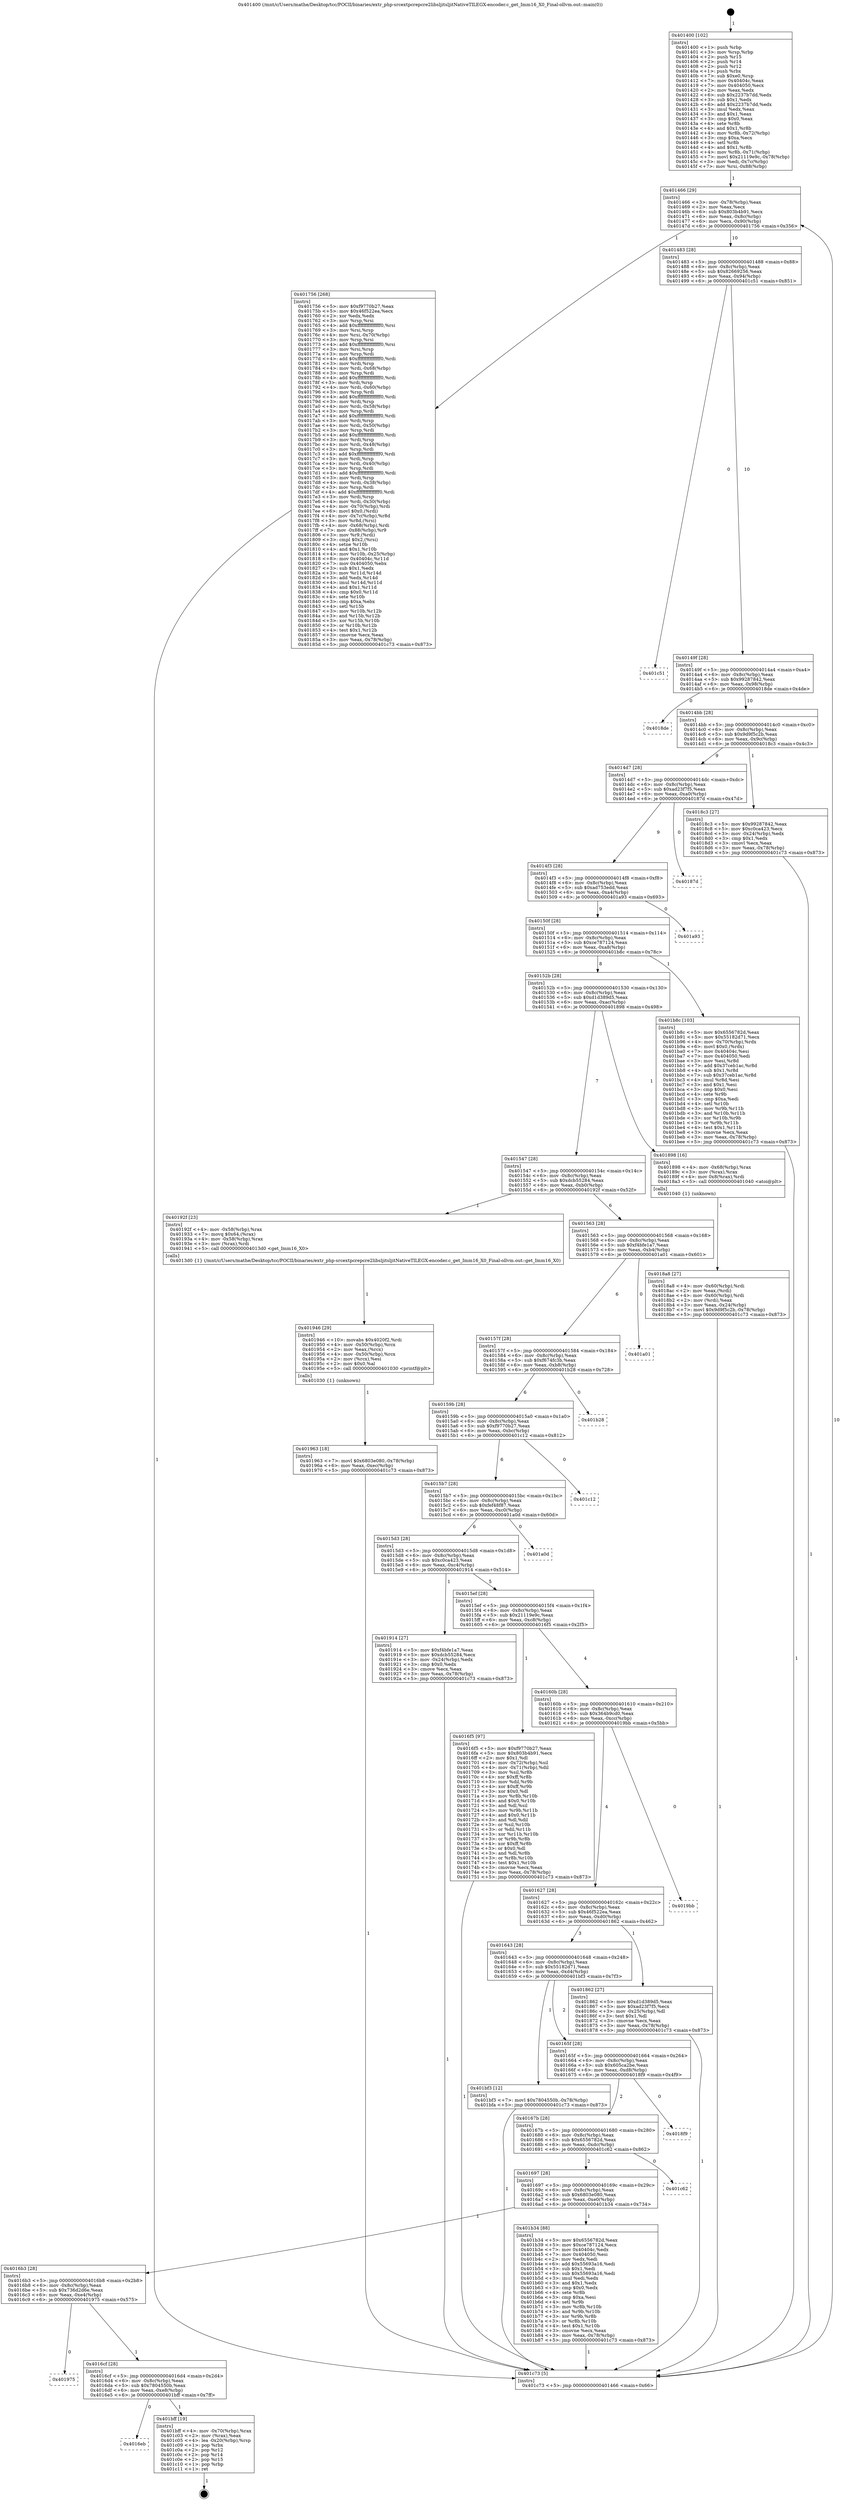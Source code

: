 digraph "0x401400" {
  label = "0x401400 (/mnt/c/Users/mathe/Desktop/tcc/POCII/binaries/extr_php-srcextpcrepcre2libsljitsljitNativeTILEGX-encoder.c_get_Imm16_X0_Final-ollvm.out::main(0))"
  labelloc = "t"
  node[shape=record]

  Entry [label="",width=0.3,height=0.3,shape=circle,fillcolor=black,style=filled]
  "0x401466" [label="{
     0x401466 [29]\l
     | [instrs]\l
     &nbsp;&nbsp;0x401466 \<+3\>: mov -0x78(%rbp),%eax\l
     &nbsp;&nbsp;0x401469 \<+2\>: mov %eax,%ecx\l
     &nbsp;&nbsp;0x40146b \<+6\>: sub $0x803b4b91,%ecx\l
     &nbsp;&nbsp;0x401471 \<+6\>: mov %eax,-0x8c(%rbp)\l
     &nbsp;&nbsp;0x401477 \<+6\>: mov %ecx,-0x90(%rbp)\l
     &nbsp;&nbsp;0x40147d \<+6\>: je 0000000000401756 \<main+0x356\>\l
  }"]
  "0x401756" [label="{
     0x401756 [268]\l
     | [instrs]\l
     &nbsp;&nbsp;0x401756 \<+5\>: mov $0xf9770b27,%eax\l
     &nbsp;&nbsp;0x40175b \<+5\>: mov $0x46f522ea,%ecx\l
     &nbsp;&nbsp;0x401760 \<+2\>: xor %edx,%edx\l
     &nbsp;&nbsp;0x401762 \<+3\>: mov %rsp,%rsi\l
     &nbsp;&nbsp;0x401765 \<+4\>: add $0xfffffffffffffff0,%rsi\l
     &nbsp;&nbsp;0x401769 \<+3\>: mov %rsi,%rsp\l
     &nbsp;&nbsp;0x40176c \<+4\>: mov %rsi,-0x70(%rbp)\l
     &nbsp;&nbsp;0x401770 \<+3\>: mov %rsp,%rsi\l
     &nbsp;&nbsp;0x401773 \<+4\>: add $0xfffffffffffffff0,%rsi\l
     &nbsp;&nbsp;0x401777 \<+3\>: mov %rsi,%rsp\l
     &nbsp;&nbsp;0x40177a \<+3\>: mov %rsp,%rdi\l
     &nbsp;&nbsp;0x40177d \<+4\>: add $0xfffffffffffffff0,%rdi\l
     &nbsp;&nbsp;0x401781 \<+3\>: mov %rdi,%rsp\l
     &nbsp;&nbsp;0x401784 \<+4\>: mov %rdi,-0x68(%rbp)\l
     &nbsp;&nbsp;0x401788 \<+3\>: mov %rsp,%rdi\l
     &nbsp;&nbsp;0x40178b \<+4\>: add $0xfffffffffffffff0,%rdi\l
     &nbsp;&nbsp;0x40178f \<+3\>: mov %rdi,%rsp\l
     &nbsp;&nbsp;0x401792 \<+4\>: mov %rdi,-0x60(%rbp)\l
     &nbsp;&nbsp;0x401796 \<+3\>: mov %rsp,%rdi\l
     &nbsp;&nbsp;0x401799 \<+4\>: add $0xfffffffffffffff0,%rdi\l
     &nbsp;&nbsp;0x40179d \<+3\>: mov %rdi,%rsp\l
     &nbsp;&nbsp;0x4017a0 \<+4\>: mov %rdi,-0x58(%rbp)\l
     &nbsp;&nbsp;0x4017a4 \<+3\>: mov %rsp,%rdi\l
     &nbsp;&nbsp;0x4017a7 \<+4\>: add $0xfffffffffffffff0,%rdi\l
     &nbsp;&nbsp;0x4017ab \<+3\>: mov %rdi,%rsp\l
     &nbsp;&nbsp;0x4017ae \<+4\>: mov %rdi,-0x50(%rbp)\l
     &nbsp;&nbsp;0x4017b2 \<+3\>: mov %rsp,%rdi\l
     &nbsp;&nbsp;0x4017b5 \<+4\>: add $0xfffffffffffffff0,%rdi\l
     &nbsp;&nbsp;0x4017b9 \<+3\>: mov %rdi,%rsp\l
     &nbsp;&nbsp;0x4017bc \<+4\>: mov %rdi,-0x48(%rbp)\l
     &nbsp;&nbsp;0x4017c0 \<+3\>: mov %rsp,%rdi\l
     &nbsp;&nbsp;0x4017c3 \<+4\>: add $0xfffffffffffffff0,%rdi\l
     &nbsp;&nbsp;0x4017c7 \<+3\>: mov %rdi,%rsp\l
     &nbsp;&nbsp;0x4017ca \<+4\>: mov %rdi,-0x40(%rbp)\l
     &nbsp;&nbsp;0x4017ce \<+3\>: mov %rsp,%rdi\l
     &nbsp;&nbsp;0x4017d1 \<+4\>: add $0xfffffffffffffff0,%rdi\l
     &nbsp;&nbsp;0x4017d5 \<+3\>: mov %rdi,%rsp\l
     &nbsp;&nbsp;0x4017d8 \<+4\>: mov %rdi,-0x38(%rbp)\l
     &nbsp;&nbsp;0x4017dc \<+3\>: mov %rsp,%rdi\l
     &nbsp;&nbsp;0x4017df \<+4\>: add $0xfffffffffffffff0,%rdi\l
     &nbsp;&nbsp;0x4017e3 \<+3\>: mov %rdi,%rsp\l
     &nbsp;&nbsp;0x4017e6 \<+4\>: mov %rdi,-0x30(%rbp)\l
     &nbsp;&nbsp;0x4017ea \<+4\>: mov -0x70(%rbp),%rdi\l
     &nbsp;&nbsp;0x4017ee \<+6\>: movl $0x0,(%rdi)\l
     &nbsp;&nbsp;0x4017f4 \<+4\>: mov -0x7c(%rbp),%r8d\l
     &nbsp;&nbsp;0x4017f8 \<+3\>: mov %r8d,(%rsi)\l
     &nbsp;&nbsp;0x4017fb \<+4\>: mov -0x68(%rbp),%rdi\l
     &nbsp;&nbsp;0x4017ff \<+7\>: mov -0x88(%rbp),%r9\l
     &nbsp;&nbsp;0x401806 \<+3\>: mov %r9,(%rdi)\l
     &nbsp;&nbsp;0x401809 \<+3\>: cmpl $0x2,(%rsi)\l
     &nbsp;&nbsp;0x40180c \<+4\>: setne %r10b\l
     &nbsp;&nbsp;0x401810 \<+4\>: and $0x1,%r10b\l
     &nbsp;&nbsp;0x401814 \<+4\>: mov %r10b,-0x25(%rbp)\l
     &nbsp;&nbsp;0x401818 \<+8\>: mov 0x40404c,%r11d\l
     &nbsp;&nbsp;0x401820 \<+7\>: mov 0x404050,%ebx\l
     &nbsp;&nbsp;0x401827 \<+3\>: sub $0x1,%edx\l
     &nbsp;&nbsp;0x40182a \<+3\>: mov %r11d,%r14d\l
     &nbsp;&nbsp;0x40182d \<+3\>: add %edx,%r14d\l
     &nbsp;&nbsp;0x401830 \<+4\>: imul %r14d,%r11d\l
     &nbsp;&nbsp;0x401834 \<+4\>: and $0x1,%r11d\l
     &nbsp;&nbsp;0x401838 \<+4\>: cmp $0x0,%r11d\l
     &nbsp;&nbsp;0x40183c \<+4\>: sete %r10b\l
     &nbsp;&nbsp;0x401840 \<+3\>: cmp $0xa,%ebx\l
     &nbsp;&nbsp;0x401843 \<+4\>: setl %r15b\l
     &nbsp;&nbsp;0x401847 \<+3\>: mov %r10b,%r12b\l
     &nbsp;&nbsp;0x40184a \<+3\>: and %r15b,%r12b\l
     &nbsp;&nbsp;0x40184d \<+3\>: xor %r15b,%r10b\l
     &nbsp;&nbsp;0x401850 \<+3\>: or %r10b,%r12b\l
     &nbsp;&nbsp;0x401853 \<+4\>: test $0x1,%r12b\l
     &nbsp;&nbsp;0x401857 \<+3\>: cmovne %ecx,%eax\l
     &nbsp;&nbsp;0x40185a \<+3\>: mov %eax,-0x78(%rbp)\l
     &nbsp;&nbsp;0x40185d \<+5\>: jmp 0000000000401c73 \<main+0x873\>\l
  }"]
  "0x401483" [label="{
     0x401483 [28]\l
     | [instrs]\l
     &nbsp;&nbsp;0x401483 \<+5\>: jmp 0000000000401488 \<main+0x88\>\l
     &nbsp;&nbsp;0x401488 \<+6\>: mov -0x8c(%rbp),%eax\l
     &nbsp;&nbsp;0x40148e \<+5\>: sub $0x82669256,%eax\l
     &nbsp;&nbsp;0x401493 \<+6\>: mov %eax,-0x94(%rbp)\l
     &nbsp;&nbsp;0x401499 \<+6\>: je 0000000000401c51 \<main+0x851\>\l
  }"]
  Exit [label="",width=0.3,height=0.3,shape=circle,fillcolor=black,style=filled,peripheries=2]
  "0x401c51" [label="{
     0x401c51\l
  }", style=dashed]
  "0x40149f" [label="{
     0x40149f [28]\l
     | [instrs]\l
     &nbsp;&nbsp;0x40149f \<+5\>: jmp 00000000004014a4 \<main+0xa4\>\l
     &nbsp;&nbsp;0x4014a4 \<+6\>: mov -0x8c(%rbp),%eax\l
     &nbsp;&nbsp;0x4014aa \<+5\>: sub $0x99287842,%eax\l
     &nbsp;&nbsp;0x4014af \<+6\>: mov %eax,-0x98(%rbp)\l
     &nbsp;&nbsp;0x4014b5 \<+6\>: je 00000000004018de \<main+0x4de\>\l
  }"]
  "0x4016eb" [label="{
     0x4016eb\l
  }", style=dashed]
  "0x4018de" [label="{
     0x4018de\l
  }", style=dashed]
  "0x4014bb" [label="{
     0x4014bb [28]\l
     | [instrs]\l
     &nbsp;&nbsp;0x4014bb \<+5\>: jmp 00000000004014c0 \<main+0xc0\>\l
     &nbsp;&nbsp;0x4014c0 \<+6\>: mov -0x8c(%rbp),%eax\l
     &nbsp;&nbsp;0x4014c6 \<+5\>: sub $0x9d9f5c2b,%eax\l
     &nbsp;&nbsp;0x4014cb \<+6\>: mov %eax,-0x9c(%rbp)\l
     &nbsp;&nbsp;0x4014d1 \<+6\>: je 00000000004018c3 \<main+0x4c3\>\l
  }"]
  "0x401bff" [label="{
     0x401bff [19]\l
     | [instrs]\l
     &nbsp;&nbsp;0x401bff \<+4\>: mov -0x70(%rbp),%rax\l
     &nbsp;&nbsp;0x401c03 \<+2\>: mov (%rax),%eax\l
     &nbsp;&nbsp;0x401c05 \<+4\>: lea -0x20(%rbp),%rsp\l
     &nbsp;&nbsp;0x401c09 \<+1\>: pop %rbx\l
     &nbsp;&nbsp;0x401c0a \<+2\>: pop %r12\l
     &nbsp;&nbsp;0x401c0c \<+2\>: pop %r14\l
     &nbsp;&nbsp;0x401c0e \<+2\>: pop %r15\l
     &nbsp;&nbsp;0x401c10 \<+1\>: pop %rbp\l
     &nbsp;&nbsp;0x401c11 \<+1\>: ret\l
  }"]
  "0x4018c3" [label="{
     0x4018c3 [27]\l
     | [instrs]\l
     &nbsp;&nbsp;0x4018c3 \<+5\>: mov $0x99287842,%eax\l
     &nbsp;&nbsp;0x4018c8 \<+5\>: mov $0xc0ca423,%ecx\l
     &nbsp;&nbsp;0x4018cd \<+3\>: mov -0x24(%rbp),%edx\l
     &nbsp;&nbsp;0x4018d0 \<+3\>: cmp $0x1,%edx\l
     &nbsp;&nbsp;0x4018d3 \<+3\>: cmovl %ecx,%eax\l
     &nbsp;&nbsp;0x4018d6 \<+3\>: mov %eax,-0x78(%rbp)\l
     &nbsp;&nbsp;0x4018d9 \<+5\>: jmp 0000000000401c73 \<main+0x873\>\l
  }"]
  "0x4014d7" [label="{
     0x4014d7 [28]\l
     | [instrs]\l
     &nbsp;&nbsp;0x4014d7 \<+5\>: jmp 00000000004014dc \<main+0xdc\>\l
     &nbsp;&nbsp;0x4014dc \<+6\>: mov -0x8c(%rbp),%eax\l
     &nbsp;&nbsp;0x4014e2 \<+5\>: sub $0xad23f7f5,%eax\l
     &nbsp;&nbsp;0x4014e7 \<+6\>: mov %eax,-0xa0(%rbp)\l
     &nbsp;&nbsp;0x4014ed \<+6\>: je 000000000040187d \<main+0x47d\>\l
  }"]
  "0x4016cf" [label="{
     0x4016cf [28]\l
     | [instrs]\l
     &nbsp;&nbsp;0x4016cf \<+5\>: jmp 00000000004016d4 \<main+0x2d4\>\l
     &nbsp;&nbsp;0x4016d4 \<+6\>: mov -0x8c(%rbp),%eax\l
     &nbsp;&nbsp;0x4016da \<+5\>: sub $0x7804550b,%eax\l
     &nbsp;&nbsp;0x4016df \<+6\>: mov %eax,-0xe8(%rbp)\l
     &nbsp;&nbsp;0x4016e5 \<+6\>: je 0000000000401bff \<main+0x7ff\>\l
  }"]
  "0x40187d" [label="{
     0x40187d\l
  }", style=dashed]
  "0x4014f3" [label="{
     0x4014f3 [28]\l
     | [instrs]\l
     &nbsp;&nbsp;0x4014f3 \<+5\>: jmp 00000000004014f8 \<main+0xf8\>\l
     &nbsp;&nbsp;0x4014f8 \<+6\>: mov -0x8c(%rbp),%eax\l
     &nbsp;&nbsp;0x4014fe \<+5\>: sub $0xad753edd,%eax\l
     &nbsp;&nbsp;0x401503 \<+6\>: mov %eax,-0xa4(%rbp)\l
     &nbsp;&nbsp;0x401509 \<+6\>: je 0000000000401a93 \<main+0x693\>\l
  }"]
  "0x401975" [label="{
     0x401975\l
  }", style=dashed]
  "0x401a93" [label="{
     0x401a93\l
  }", style=dashed]
  "0x40150f" [label="{
     0x40150f [28]\l
     | [instrs]\l
     &nbsp;&nbsp;0x40150f \<+5\>: jmp 0000000000401514 \<main+0x114\>\l
     &nbsp;&nbsp;0x401514 \<+6\>: mov -0x8c(%rbp),%eax\l
     &nbsp;&nbsp;0x40151a \<+5\>: sub $0xce787124,%eax\l
     &nbsp;&nbsp;0x40151f \<+6\>: mov %eax,-0xa8(%rbp)\l
     &nbsp;&nbsp;0x401525 \<+6\>: je 0000000000401b8c \<main+0x78c\>\l
  }"]
  "0x4016b3" [label="{
     0x4016b3 [28]\l
     | [instrs]\l
     &nbsp;&nbsp;0x4016b3 \<+5\>: jmp 00000000004016b8 \<main+0x2b8\>\l
     &nbsp;&nbsp;0x4016b8 \<+6\>: mov -0x8c(%rbp),%eax\l
     &nbsp;&nbsp;0x4016be \<+5\>: sub $0x736d2d6e,%eax\l
     &nbsp;&nbsp;0x4016c3 \<+6\>: mov %eax,-0xe4(%rbp)\l
     &nbsp;&nbsp;0x4016c9 \<+6\>: je 0000000000401975 \<main+0x575\>\l
  }"]
  "0x401b8c" [label="{
     0x401b8c [103]\l
     | [instrs]\l
     &nbsp;&nbsp;0x401b8c \<+5\>: mov $0x6556782d,%eax\l
     &nbsp;&nbsp;0x401b91 \<+5\>: mov $0x55182d71,%ecx\l
     &nbsp;&nbsp;0x401b96 \<+4\>: mov -0x70(%rbp),%rdx\l
     &nbsp;&nbsp;0x401b9a \<+6\>: movl $0x0,(%rdx)\l
     &nbsp;&nbsp;0x401ba0 \<+7\>: mov 0x40404c,%esi\l
     &nbsp;&nbsp;0x401ba7 \<+7\>: mov 0x404050,%edi\l
     &nbsp;&nbsp;0x401bae \<+3\>: mov %esi,%r8d\l
     &nbsp;&nbsp;0x401bb1 \<+7\>: add $0x37ceb1ac,%r8d\l
     &nbsp;&nbsp;0x401bb8 \<+4\>: sub $0x1,%r8d\l
     &nbsp;&nbsp;0x401bbc \<+7\>: sub $0x37ceb1ac,%r8d\l
     &nbsp;&nbsp;0x401bc3 \<+4\>: imul %r8d,%esi\l
     &nbsp;&nbsp;0x401bc7 \<+3\>: and $0x1,%esi\l
     &nbsp;&nbsp;0x401bca \<+3\>: cmp $0x0,%esi\l
     &nbsp;&nbsp;0x401bcd \<+4\>: sete %r9b\l
     &nbsp;&nbsp;0x401bd1 \<+3\>: cmp $0xa,%edi\l
     &nbsp;&nbsp;0x401bd4 \<+4\>: setl %r10b\l
     &nbsp;&nbsp;0x401bd8 \<+3\>: mov %r9b,%r11b\l
     &nbsp;&nbsp;0x401bdb \<+3\>: and %r10b,%r11b\l
     &nbsp;&nbsp;0x401bde \<+3\>: xor %r10b,%r9b\l
     &nbsp;&nbsp;0x401be1 \<+3\>: or %r9b,%r11b\l
     &nbsp;&nbsp;0x401be4 \<+4\>: test $0x1,%r11b\l
     &nbsp;&nbsp;0x401be8 \<+3\>: cmovne %ecx,%eax\l
     &nbsp;&nbsp;0x401beb \<+3\>: mov %eax,-0x78(%rbp)\l
     &nbsp;&nbsp;0x401bee \<+5\>: jmp 0000000000401c73 \<main+0x873\>\l
  }"]
  "0x40152b" [label="{
     0x40152b [28]\l
     | [instrs]\l
     &nbsp;&nbsp;0x40152b \<+5\>: jmp 0000000000401530 \<main+0x130\>\l
     &nbsp;&nbsp;0x401530 \<+6\>: mov -0x8c(%rbp),%eax\l
     &nbsp;&nbsp;0x401536 \<+5\>: sub $0xd1d389d5,%eax\l
     &nbsp;&nbsp;0x40153b \<+6\>: mov %eax,-0xac(%rbp)\l
     &nbsp;&nbsp;0x401541 \<+6\>: je 0000000000401898 \<main+0x498\>\l
  }"]
  "0x401b34" [label="{
     0x401b34 [88]\l
     | [instrs]\l
     &nbsp;&nbsp;0x401b34 \<+5\>: mov $0x6556782d,%eax\l
     &nbsp;&nbsp;0x401b39 \<+5\>: mov $0xce787124,%ecx\l
     &nbsp;&nbsp;0x401b3e \<+7\>: mov 0x40404c,%edx\l
     &nbsp;&nbsp;0x401b45 \<+7\>: mov 0x404050,%esi\l
     &nbsp;&nbsp;0x401b4c \<+2\>: mov %edx,%edi\l
     &nbsp;&nbsp;0x401b4e \<+6\>: add $0x55693a16,%edi\l
     &nbsp;&nbsp;0x401b54 \<+3\>: sub $0x1,%edi\l
     &nbsp;&nbsp;0x401b57 \<+6\>: sub $0x55693a16,%edi\l
     &nbsp;&nbsp;0x401b5d \<+3\>: imul %edi,%edx\l
     &nbsp;&nbsp;0x401b60 \<+3\>: and $0x1,%edx\l
     &nbsp;&nbsp;0x401b63 \<+3\>: cmp $0x0,%edx\l
     &nbsp;&nbsp;0x401b66 \<+4\>: sete %r8b\l
     &nbsp;&nbsp;0x401b6a \<+3\>: cmp $0xa,%esi\l
     &nbsp;&nbsp;0x401b6d \<+4\>: setl %r9b\l
     &nbsp;&nbsp;0x401b71 \<+3\>: mov %r8b,%r10b\l
     &nbsp;&nbsp;0x401b74 \<+3\>: and %r9b,%r10b\l
     &nbsp;&nbsp;0x401b77 \<+3\>: xor %r9b,%r8b\l
     &nbsp;&nbsp;0x401b7a \<+3\>: or %r8b,%r10b\l
     &nbsp;&nbsp;0x401b7d \<+4\>: test $0x1,%r10b\l
     &nbsp;&nbsp;0x401b81 \<+3\>: cmovne %ecx,%eax\l
     &nbsp;&nbsp;0x401b84 \<+3\>: mov %eax,-0x78(%rbp)\l
     &nbsp;&nbsp;0x401b87 \<+5\>: jmp 0000000000401c73 \<main+0x873\>\l
  }"]
  "0x401898" [label="{
     0x401898 [16]\l
     | [instrs]\l
     &nbsp;&nbsp;0x401898 \<+4\>: mov -0x68(%rbp),%rax\l
     &nbsp;&nbsp;0x40189c \<+3\>: mov (%rax),%rax\l
     &nbsp;&nbsp;0x40189f \<+4\>: mov 0x8(%rax),%rdi\l
     &nbsp;&nbsp;0x4018a3 \<+5\>: call 0000000000401040 \<atoi@plt\>\l
     | [calls]\l
     &nbsp;&nbsp;0x401040 \{1\} (unknown)\l
  }"]
  "0x401547" [label="{
     0x401547 [28]\l
     | [instrs]\l
     &nbsp;&nbsp;0x401547 \<+5\>: jmp 000000000040154c \<main+0x14c\>\l
     &nbsp;&nbsp;0x40154c \<+6\>: mov -0x8c(%rbp),%eax\l
     &nbsp;&nbsp;0x401552 \<+5\>: sub $0xdcb55284,%eax\l
     &nbsp;&nbsp;0x401557 \<+6\>: mov %eax,-0xb0(%rbp)\l
     &nbsp;&nbsp;0x40155d \<+6\>: je 000000000040192f \<main+0x52f\>\l
  }"]
  "0x401697" [label="{
     0x401697 [28]\l
     | [instrs]\l
     &nbsp;&nbsp;0x401697 \<+5\>: jmp 000000000040169c \<main+0x29c\>\l
     &nbsp;&nbsp;0x40169c \<+6\>: mov -0x8c(%rbp),%eax\l
     &nbsp;&nbsp;0x4016a2 \<+5\>: sub $0x6803e080,%eax\l
     &nbsp;&nbsp;0x4016a7 \<+6\>: mov %eax,-0xe0(%rbp)\l
     &nbsp;&nbsp;0x4016ad \<+6\>: je 0000000000401b34 \<main+0x734\>\l
  }"]
  "0x40192f" [label="{
     0x40192f [23]\l
     | [instrs]\l
     &nbsp;&nbsp;0x40192f \<+4\>: mov -0x58(%rbp),%rax\l
     &nbsp;&nbsp;0x401933 \<+7\>: movq $0x64,(%rax)\l
     &nbsp;&nbsp;0x40193a \<+4\>: mov -0x58(%rbp),%rax\l
     &nbsp;&nbsp;0x40193e \<+3\>: mov (%rax),%rdi\l
     &nbsp;&nbsp;0x401941 \<+5\>: call 00000000004013d0 \<get_Imm16_X0\>\l
     | [calls]\l
     &nbsp;&nbsp;0x4013d0 \{1\} (/mnt/c/Users/mathe/Desktop/tcc/POCII/binaries/extr_php-srcextpcrepcre2libsljitsljitNativeTILEGX-encoder.c_get_Imm16_X0_Final-ollvm.out::get_Imm16_X0)\l
  }"]
  "0x401563" [label="{
     0x401563 [28]\l
     | [instrs]\l
     &nbsp;&nbsp;0x401563 \<+5\>: jmp 0000000000401568 \<main+0x168\>\l
     &nbsp;&nbsp;0x401568 \<+6\>: mov -0x8c(%rbp),%eax\l
     &nbsp;&nbsp;0x40156e \<+5\>: sub $0xf4bfe1a7,%eax\l
     &nbsp;&nbsp;0x401573 \<+6\>: mov %eax,-0xb4(%rbp)\l
     &nbsp;&nbsp;0x401579 \<+6\>: je 0000000000401a01 \<main+0x601\>\l
  }"]
  "0x401c62" [label="{
     0x401c62\l
  }", style=dashed]
  "0x401a01" [label="{
     0x401a01\l
  }", style=dashed]
  "0x40157f" [label="{
     0x40157f [28]\l
     | [instrs]\l
     &nbsp;&nbsp;0x40157f \<+5\>: jmp 0000000000401584 \<main+0x184\>\l
     &nbsp;&nbsp;0x401584 \<+6\>: mov -0x8c(%rbp),%eax\l
     &nbsp;&nbsp;0x40158a \<+5\>: sub $0xf674fc3b,%eax\l
     &nbsp;&nbsp;0x40158f \<+6\>: mov %eax,-0xb8(%rbp)\l
     &nbsp;&nbsp;0x401595 \<+6\>: je 0000000000401b28 \<main+0x728\>\l
  }"]
  "0x40167b" [label="{
     0x40167b [28]\l
     | [instrs]\l
     &nbsp;&nbsp;0x40167b \<+5\>: jmp 0000000000401680 \<main+0x280\>\l
     &nbsp;&nbsp;0x401680 \<+6\>: mov -0x8c(%rbp),%eax\l
     &nbsp;&nbsp;0x401686 \<+5\>: sub $0x6556782d,%eax\l
     &nbsp;&nbsp;0x40168b \<+6\>: mov %eax,-0xdc(%rbp)\l
     &nbsp;&nbsp;0x401691 \<+6\>: je 0000000000401c62 \<main+0x862\>\l
  }"]
  "0x401b28" [label="{
     0x401b28\l
  }", style=dashed]
  "0x40159b" [label="{
     0x40159b [28]\l
     | [instrs]\l
     &nbsp;&nbsp;0x40159b \<+5\>: jmp 00000000004015a0 \<main+0x1a0\>\l
     &nbsp;&nbsp;0x4015a0 \<+6\>: mov -0x8c(%rbp),%eax\l
     &nbsp;&nbsp;0x4015a6 \<+5\>: sub $0xf9770b27,%eax\l
     &nbsp;&nbsp;0x4015ab \<+6\>: mov %eax,-0xbc(%rbp)\l
     &nbsp;&nbsp;0x4015b1 \<+6\>: je 0000000000401c12 \<main+0x812\>\l
  }"]
  "0x4018f9" [label="{
     0x4018f9\l
  }", style=dashed]
  "0x401c12" [label="{
     0x401c12\l
  }", style=dashed]
  "0x4015b7" [label="{
     0x4015b7 [28]\l
     | [instrs]\l
     &nbsp;&nbsp;0x4015b7 \<+5\>: jmp 00000000004015bc \<main+0x1bc\>\l
     &nbsp;&nbsp;0x4015bc \<+6\>: mov -0x8c(%rbp),%eax\l
     &nbsp;&nbsp;0x4015c2 \<+5\>: sub $0xfef48f87,%eax\l
     &nbsp;&nbsp;0x4015c7 \<+6\>: mov %eax,-0xc0(%rbp)\l
     &nbsp;&nbsp;0x4015cd \<+6\>: je 0000000000401a0d \<main+0x60d\>\l
  }"]
  "0x40165f" [label="{
     0x40165f [28]\l
     | [instrs]\l
     &nbsp;&nbsp;0x40165f \<+5\>: jmp 0000000000401664 \<main+0x264\>\l
     &nbsp;&nbsp;0x401664 \<+6\>: mov -0x8c(%rbp),%eax\l
     &nbsp;&nbsp;0x40166a \<+5\>: sub $0x605ca2be,%eax\l
     &nbsp;&nbsp;0x40166f \<+6\>: mov %eax,-0xd8(%rbp)\l
     &nbsp;&nbsp;0x401675 \<+6\>: je 00000000004018f9 \<main+0x4f9\>\l
  }"]
  "0x401a0d" [label="{
     0x401a0d\l
  }", style=dashed]
  "0x4015d3" [label="{
     0x4015d3 [28]\l
     | [instrs]\l
     &nbsp;&nbsp;0x4015d3 \<+5\>: jmp 00000000004015d8 \<main+0x1d8\>\l
     &nbsp;&nbsp;0x4015d8 \<+6\>: mov -0x8c(%rbp),%eax\l
     &nbsp;&nbsp;0x4015de \<+5\>: sub $0xc0ca423,%eax\l
     &nbsp;&nbsp;0x4015e3 \<+6\>: mov %eax,-0xc4(%rbp)\l
     &nbsp;&nbsp;0x4015e9 \<+6\>: je 0000000000401914 \<main+0x514\>\l
  }"]
  "0x401bf3" [label="{
     0x401bf3 [12]\l
     | [instrs]\l
     &nbsp;&nbsp;0x401bf3 \<+7\>: movl $0x7804550b,-0x78(%rbp)\l
     &nbsp;&nbsp;0x401bfa \<+5\>: jmp 0000000000401c73 \<main+0x873\>\l
  }"]
  "0x401914" [label="{
     0x401914 [27]\l
     | [instrs]\l
     &nbsp;&nbsp;0x401914 \<+5\>: mov $0xf4bfe1a7,%eax\l
     &nbsp;&nbsp;0x401919 \<+5\>: mov $0xdcb55284,%ecx\l
     &nbsp;&nbsp;0x40191e \<+3\>: mov -0x24(%rbp),%edx\l
     &nbsp;&nbsp;0x401921 \<+3\>: cmp $0x0,%edx\l
     &nbsp;&nbsp;0x401924 \<+3\>: cmove %ecx,%eax\l
     &nbsp;&nbsp;0x401927 \<+3\>: mov %eax,-0x78(%rbp)\l
     &nbsp;&nbsp;0x40192a \<+5\>: jmp 0000000000401c73 \<main+0x873\>\l
  }"]
  "0x4015ef" [label="{
     0x4015ef [28]\l
     | [instrs]\l
     &nbsp;&nbsp;0x4015ef \<+5\>: jmp 00000000004015f4 \<main+0x1f4\>\l
     &nbsp;&nbsp;0x4015f4 \<+6\>: mov -0x8c(%rbp),%eax\l
     &nbsp;&nbsp;0x4015fa \<+5\>: sub $0x21119e9c,%eax\l
     &nbsp;&nbsp;0x4015ff \<+6\>: mov %eax,-0xc8(%rbp)\l
     &nbsp;&nbsp;0x401605 \<+6\>: je 00000000004016f5 \<main+0x2f5\>\l
  }"]
  "0x401963" [label="{
     0x401963 [18]\l
     | [instrs]\l
     &nbsp;&nbsp;0x401963 \<+7\>: movl $0x6803e080,-0x78(%rbp)\l
     &nbsp;&nbsp;0x40196a \<+6\>: mov %eax,-0xec(%rbp)\l
     &nbsp;&nbsp;0x401970 \<+5\>: jmp 0000000000401c73 \<main+0x873\>\l
  }"]
  "0x4016f5" [label="{
     0x4016f5 [97]\l
     | [instrs]\l
     &nbsp;&nbsp;0x4016f5 \<+5\>: mov $0xf9770b27,%eax\l
     &nbsp;&nbsp;0x4016fa \<+5\>: mov $0x803b4b91,%ecx\l
     &nbsp;&nbsp;0x4016ff \<+2\>: mov $0x1,%dl\l
     &nbsp;&nbsp;0x401701 \<+4\>: mov -0x72(%rbp),%sil\l
     &nbsp;&nbsp;0x401705 \<+4\>: mov -0x71(%rbp),%dil\l
     &nbsp;&nbsp;0x401709 \<+3\>: mov %sil,%r8b\l
     &nbsp;&nbsp;0x40170c \<+4\>: xor $0xff,%r8b\l
     &nbsp;&nbsp;0x401710 \<+3\>: mov %dil,%r9b\l
     &nbsp;&nbsp;0x401713 \<+4\>: xor $0xff,%r9b\l
     &nbsp;&nbsp;0x401717 \<+3\>: xor $0x0,%dl\l
     &nbsp;&nbsp;0x40171a \<+3\>: mov %r8b,%r10b\l
     &nbsp;&nbsp;0x40171d \<+4\>: and $0x0,%r10b\l
     &nbsp;&nbsp;0x401721 \<+3\>: and %dl,%sil\l
     &nbsp;&nbsp;0x401724 \<+3\>: mov %r9b,%r11b\l
     &nbsp;&nbsp;0x401727 \<+4\>: and $0x0,%r11b\l
     &nbsp;&nbsp;0x40172b \<+3\>: and %dl,%dil\l
     &nbsp;&nbsp;0x40172e \<+3\>: or %sil,%r10b\l
     &nbsp;&nbsp;0x401731 \<+3\>: or %dil,%r11b\l
     &nbsp;&nbsp;0x401734 \<+3\>: xor %r11b,%r10b\l
     &nbsp;&nbsp;0x401737 \<+3\>: or %r9b,%r8b\l
     &nbsp;&nbsp;0x40173a \<+4\>: xor $0xff,%r8b\l
     &nbsp;&nbsp;0x40173e \<+3\>: or $0x0,%dl\l
     &nbsp;&nbsp;0x401741 \<+3\>: and %dl,%r8b\l
     &nbsp;&nbsp;0x401744 \<+3\>: or %r8b,%r10b\l
     &nbsp;&nbsp;0x401747 \<+4\>: test $0x1,%r10b\l
     &nbsp;&nbsp;0x40174b \<+3\>: cmovne %ecx,%eax\l
     &nbsp;&nbsp;0x40174e \<+3\>: mov %eax,-0x78(%rbp)\l
     &nbsp;&nbsp;0x401751 \<+5\>: jmp 0000000000401c73 \<main+0x873\>\l
  }"]
  "0x40160b" [label="{
     0x40160b [28]\l
     | [instrs]\l
     &nbsp;&nbsp;0x40160b \<+5\>: jmp 0000000000401610 \<main+0x210\>\l
     &nbsp;&nbsp;0x401610 \<+6\>: mov -0x8c(%rbp),%eax\l
     &nbsp;&nbsp;0x401616 \<+5\>: sub $0x364b9cd0,%eax\l
     &nbsp;&nbsp;0x40161b \<+6\>: mov %eax,-0xcc(%rbp)\l
     &nbsp;&nbsp;0x401621 \<+6\>: je 00000000004019bb \<main+0x5bb\>\l
  }"]
  "0x401c73" [label="{
     0x401c73 [5]\l
     | [instrs]\l
     &nbsp;&nbsp;0x401c73 \<+5\>: jmp 0000000000401466 \<main+0x66\>\l
  }"]
  "0x401400" [label="{
     0x401400 [102]\l
     | [instrs]\l
     &nbsp;&nbsp;0x401400 \<+1\>: push %rbp\l
     &nbsp;&nbsp;0x401401 \<+3\>: mov %rsp,%rbp\l
     &nbsp;&nbsp;0x401404 \<+2\>: push %r15\l
     &nbsp;&nbsp;0x401406 \<+2\>: push %r14\l
     &nbsp;&nbsp;0x401408 \<+2\>: push %r12\l
     &nbsp;&nbsp;0x40140a \<+1\>: push %rbx\l
     &nbsp;&nbsp;0x40140b \<+7\>: sub $0xe0,%rsp\l
     &nbsp;&nbsp;0x401412 \<+7\>: mov 0x40404c,%eax\l
     &nbsp;&nbsp;0x401419 \<+7\>: mov 0x404050,%ecx\l
     &nbsp;&nbsp;0x401420 \<+2\>: mov %eax,%edx\l
     &nbsp;&nbsp;0x401422 \<+6\>: sub $0x2237b7dd,%edx\l
     &nbsp;&nbsp;0x401428 \<+3\>: sub $0x1,%edx\l
     &nbsp;&nbsp;0x40142b \<+6\>: add $0x2237b7dd,%edx\l
     &nbsp;&nbsp;0x401431 \<+3\>: imul %edx,%eax\l
     &nbsp;&nbsp;0x401434 \<+3\>: and $0x1,%eax\l
     &nbsp;&nbsp;0x401437 \<+3\>: cmp $0x0,%eax\l
     &nbsp;&nbsp;0x40143a \<+4\>: sete %r8b\l
     &nbsp;&nbsp;0x40143e \<+4\>: and $0x1,%r8b\l
     &nbsp;&nbsp;0x401442 \<+4\>: mov %r8b,-0x72(%rbp)\l
     &nbsp;&nbsp;0x401446 \<+3\>: cmp $0xa,%ecx\l
     &nbsp;&nbsp;0x401449 \<+4\>: setl %r8b\l
     &nbsp;&nbsp;0x40144d \<+4\>: and $0x1,%r8b\l
     &nbsp;&nbsp;0x401451 \<+4\>: mov %r8b,-0x71(%rbp)\l
     &nbsp;&nbsp;0x401455 \<+7\>: movl $0x21119e9c,-0x78(%rbp)\l
     &nbsp;&nbsp;0x40145c \<+3\>: mov %edi,-0x7c(%rbp)\l
     &nbsp;&nbsp;0x40145f \<+7\>: mov %rsi,-0x88(%rbp)\l
  }"]
  "0x401946" [label="{
     0x401946 [29]\l
     | [instrs]\l
     &nbsp;&nbsp;0x401946 \<+10\>: movabs $0x4020f2,%rdi\l
     &nbsp;&nbsp;0x401950 \<+4\>: mov -0x50(%rbp),%rcx\l
     &nbsp;&nbsp;0x401954 \<+2\>: mov %eax,(%rcx)\l
     &nbsp;&nbsp;0x401956 \<+4\>: mov -0x50(%rbp),%rcx\l
     &nbsp;&nbsp;0x40195a \<+2\>: mov (%rcx),%esi\l
     &nbsp;&nbsp;0x40195c \<+2\>: mov $0x0,%al\l
     &nbsp;&nbsp;0x40195e \<+5\>: call 0000000000401030 \<printf@plt\>\l
     | [calls]\l
     &nbsp;&nbsp;0x401030 \{1\} (unknown)\l
  }"]
  "0x4018a8" [label="{
     0x4018a8 [27]\l
     | [instrs]\l
     &nbsp;&nbsp;0x4018a8 \<+4\>: mov -0x60(%rbp),%rdi\l
     &nbsp;&nbsp;0x4018ac \<+2\>: mov %eax,(%rdi)\l
     &nbsp;&nbsp;0x4018ae \<+4\>: mov -0x60(%rbp),%rdi\l
     &nbsp;&nbsp;0x4018b2 \<+2\>: mov (%rdi),%eax\l
     &nbsp;&nbsp;0x4018b4 \<+3\>: mov %eax,-0x24(%rbp)\l
     &nbsp;&nbsp;0x4018b7 \<+7\>: movl $0x9d9f5c2b,-0x78(%rbp)\l
     &nbsp;&nbsp;0x4018be \<+5\>: jmp 0000000000401c73 \<main+0x873\>\l
  }"]
  "0x4019bb" [label="{
     0x4019bb\l
  }", style=dashed]
  "0x401627" [label="{
     0x401627 [28]\l
     | [instrs]\l
     &nbsp;&nbsp;0x401627 \<+5\>: jmp 000000000040162c \<main+0x22c\>\l
     &nbsp;&nbsp;0x40162c \<+6\>: mov -0x8c(%rbp),%eax\l
     &nbsp;&nbsp;0x401632 \<+5\>: sub $0x46f522ea,%eax\l
     &nbsp;&nbsp;0x401637 \<+6\>: mov %eax,-0xd0(%rbp)\l
     &nbsp;&nbsp;0x40163d \<+6\>: je 0000000000401862 \<main+0x462\>\l
  }"]
  "0x401643" [label="{
     0x401643 [28]\l
     | [instrs]\l
     &nbsp;&nbsp;0x401643 \<+5\>: jmp 0000000000401648 \<main+0x248\>\l
     &nbsp;&nbsp;0x401648 \<+6\>: mov -0x8c(%rbp),%eax\l
     &nbsp;&nbsp;0x40164e \<+5\>: sub $0x55182d71,%eax\l
     &nbsp;&nbsp;0x401653 \<+6\>: mov %eax,-0xd4(%rbp)\l
     &nbsp;&nbsp;0x401659 \<+6\>: je 0000000000401bf3 \<main+0x7f3\>\l
  }"]
  "0x401862" [label="{
     0x401862 [27]\l
     | [instrs]\l
     &nbsp;&nbsp;0x401862 \<+5\>: mov $0xd1d389d5,%eax\l
     &nbsp;&nbsp;0x401867 \<+5\>: mov $0xad23f7f5,%ecx\l
     &nbsp;&nbsp;0x40186c \<+3\>: mov -0x25(%rbp),%dl\l
     &nbsp;&nbsp;0x40186f \<+3\>: test $0x1,%dl\l
     &nbsp;&nbsp;0x401872 \<+3\>: cmovne %ecx,%eax\l
     &nbsp;&nbsp;0x401875 \<+3\>: mov %eax,-0x78(%rbp)\l
     &nbsp;&nbsp;0x401878 \<+5\>: jmp 0000000000401c73 \<main+0x873\>\l
  }"]
  Entry -> "0x401400" [label=" 1"]
  "0x401466" -> "0x401756" [label=" 1"]
  "0x401466" -> "0x401483" [label=" 10"]
  "0x401bff" -> Exit [label=" 1"]
  "0x401483" -> "0x401c51" [label=" 0"]
  "0x401483" -> "0x40149f" [label=" 10"]
  "0x4016cf" -> "0x4016eb" [label=" 0"]
  "0x40149f" -> "0x4018de" [label=" 0"]
  "0x40149f" -> "0x4014bb" [label=" 10"]
  "0x4016cf" -> "0x401bff" [label=" 1"]
  "0x4014bb" -> "0x4018c3" [label=" 1"]
  "0x4014bb" -> "0x4014d7" [label=" 9"]
  "0x4016b3" -> "0x4016cf" [label=" 1"]
  "0x4014d7" -> "0x40187d" [label=" 0"]
  "0x4014d7" -> "0x4014f3" [label=" 9"]
  "0x4016b3" -> "0x401975" [label=" 0"]
  "0x4014f3" -> "0x401a93" [label=" 0"]
  "0x4014f3" -> "0x40150f" [label=" 9"]
  "0x401bf3" -> "0x401c73" [label=" 1"]
  "0x40150f" -> "0x401b8c" [label=" 1"]
  "0x40150f" -> "0x40152b" [label=" 8"]
  "0x401b8c" -> "0x401c73" [label=" 1"]
  "0x40152b" -> "0x401898" [label=" 1"]
  "0x40152b" -> "0x401547" [label=" 7"]
  "0x401b34" -> "0x401c73" [label=" 1"]
  "0x401547" -> "0x40192f" [label=" 1"]
  "0x401547" -> "0x401563" [label=" 6"]
  "0x401697" -> "0x401b34" [label=" 1"]
  "0x401563" -> "0x401a01" [label=" 0"]
  "0x401563" -> "0x40157f" [label=" 6"]
  "0x401697" -> "0x4016b3" [label=" 1"]
  "0x40157f" -> "0x401b28" [label=" 0"]
  "0x40157f" -> "0x40159b" [label=" 6"]
  "0x40167b" -> "0x401c62" [label=" 0"]
  "0x40159b" -> "0x401c12" [label=" 0"]
  "0x40159b" -> "0x4015b7" [label=" 6"]
  "0x40167b" -> "0x401697" [label=" 2"]
  "0x4015b7" -> "0x401a0d" [label=" 0"]
  "0x4015b7" -> "0x4015d3" [label=" 6"]
  "0x40165f" -> "0x4018f9" [label=" 0"]
  "0x4015d3" -> "0x401914" [label=" 1"]
  "0x4015d3" -> "0x4015ef" [label=" 5"]
  "0x40165f" -> "0x40167b" [label=" 2"]
  "0x4015ef" -> "0x4016f5" [label=" 1"]
  "0x4015ef" -> "0x40160b" [label=" 4"]
  "0x4016f5" -> "0x401c73" [label=" 1"]
  "0x401400" -> "0x401466" [label=" 1"]
  "0x401c73" -> "0x401466" [label=" 10"]
  "0x401643" -> "0x401bf3" [label=" 1"]
  "0x401756" -> "0x401c73" [label=" 1"]
  "0x401643" -> "0x40165f" [label=" 2"]
  "0x40160b" -> "0x4019bb" [label=" 0"]
  "0x40160b" -> "0x401627" [label=" 4"]
  "0x401963" -> "0x401c73" [label=" 1"]
  "0x401627" -> "0x401862" [label=" 1"]
  "0x401627" -> "0x401643" [label=" 3"]
  "0x401862" -> "0x401c73" [label=" 1"]
  "0x401898" -> "0x4018a8" [label=" 1"]
  "0x4018a8" -> "0x401c73" [label=" 1"]
  "0x4018c3" -> "0x401c73" [label=" 1"]
  "0x401914" -> "0x401c73" [label=" 1"]
  "0x40192f" -> "0x401946" [label=" 1"]
  "0x401946" -> "0x401963" [label=" 1"]
}
